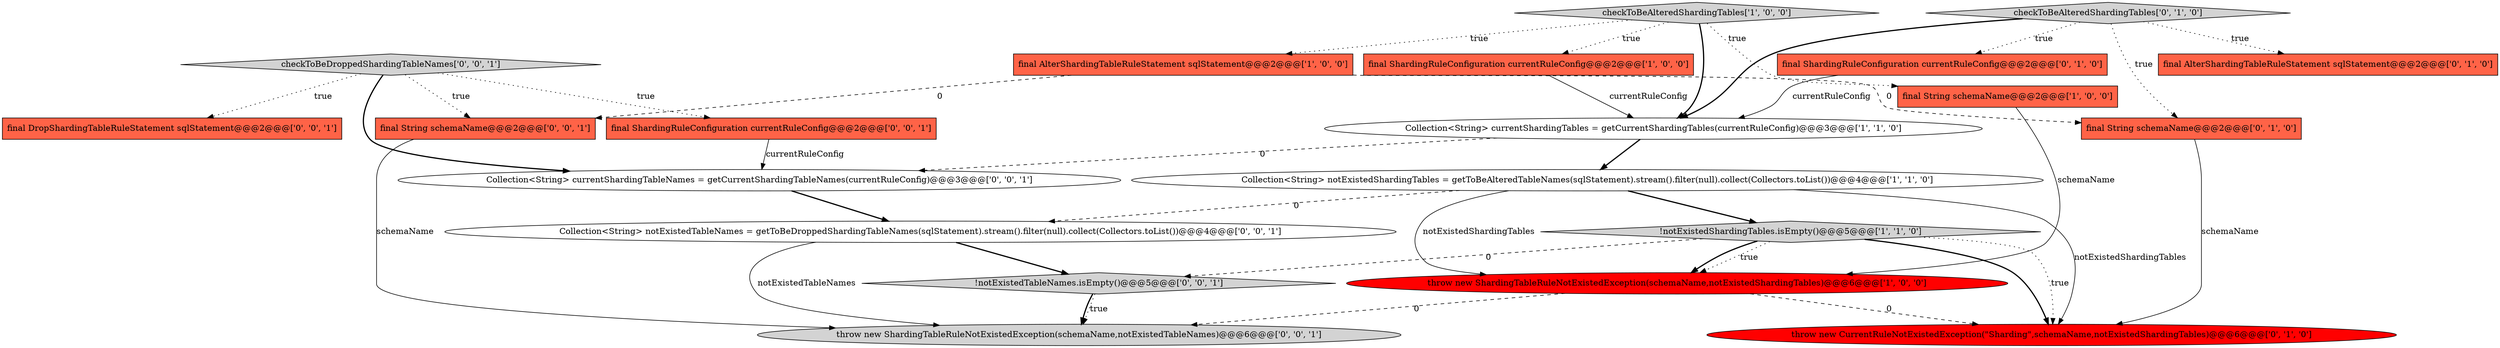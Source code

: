 digraph {
14 [style = filled, label = "checkToBeDroppedShardingTableNames['0', '0', '1']", fillcolor = lightgray, shape = diamond image = "AAA0AAABBB3BBB"];
20 [style = filled, label = "Collection<String> currentShardingTableNames = getCurrentShardingTableNames(currentRuleConfig)@@@3@@@['0', '0', '1']", fillcolor = white, shape = ellipse image = "AAA0AAABBB3BBB"];
11 [style = filled, label = "throw new CurrentRuleNotExistedException(\"Sharding\",schemaName,notExistedShardingTables)@@@6@@@['0', '1', '0']", fillcolor = red, shape = ellipse image = "AAA1AAABBB2BBB"];
16 [style = filled, label = "throw new ShardingTableRuleNotExistedException(schemaName,notExistedTableNames)@@@6@@@['0', '0', '1']", fillcolor = lightgray, shape = ellipse image = "AAA0AAABBB3BBB"];
3 [style = filled, label = "!notExistedShardingTables.isEmpty()@@@5@@@['1', '1', '0']", fillcolor = lightgray, shape = diamond image = "AAA0AAABBB1BBB"];
18 [style = filled, label = "final DropShardingTableRuleStatement sqlStatement@@@2@@@['0', '0', '1']", fillcolor = tomato, shape = box image = "AAA0AAABBB3BBB"];
2 [style = filled, label = "Collection<String> currentShardingTables = getCurrentShardingTables(currentRuleConfig)@@@3@@@['1', '1', '0']", fillcolor = white, shape = ellipse image = "AAA0AAABBB1BBB"];
8 [style = filled, label = "checkToBeAlteredShardingTables['0', '1', '0']", fillcolor = lightgray, shape = diamond image = "AAA0AAABBB2BBB"];
17 [style = filled, label = "!notExistedTableNames.isEmpty()@@@5@@@['0', '0', '1']", fillcolor = lightgray, shape = diamond image = "AAA0AAABBB3BBB"];
7 [style = filled, label = "throw new ShardingTableRuleNotExistedException(schemaName,notExistedShardingTables)@@@6@@@['1', '0', '0']", fillcolor = red, shape = ellipse image = "AAA1AAABBB1BBB"];
4 [style = filled, label = "final String schemaName@@@2@@@['1', '0', '0']", fillcolor = tomato, shape = box image = "AAA0AAABBB1BBB"];
10 [style = filled, label = "final ShardingRuleConfiguration currentRuleConfig@@@2@@@['0', '1', '0']", fillcolor = tomato, shape = box image = "AAA0AAABBB2BBB"];
0 [style = filled, label = "final ShardingRuleConfiguration currentRuleConfig@@@2@@@['1', '0', '0']", fillcolor = tomato, shape = box image = "AAA0AAABBB1BBB"];
6 [style = filled, label = "final AlterShardingTableRuleStatement sqlStatement@@@2@@@['1', '0', '0']", fillcolor = tomato, shape = box image = "AAA1AAABBB1BBB"];
1 [style = filled, label = "Collection<String> notExistedShardingTables = getToBeAlteredTableNames(sqlStatement).stream().filter(null).collect(Collectors.toList())@@@4@@@['1', '1', '0']", fillcolor = white, shape = ellipse image = "AAA0AAABBB1BBB"];
15 [style = filled, label = "final ShardingRuleConfiguration currentRuleConfig@@@2@@@['0', '0', '1']", fillcolor = tomato, shape = box image = "AAA0AAABBB3BBB"];
12 [style = filled, label = "final String schemaName@@@2@@@['0', '1', '0']", fillcolor = tomato, shape = box image = "AAA1AAABBB2BBB"];
9 [style = filled, label = "final AlterShardingTableRuleStatement sqlStatement@@@2@@@['0', '1', '0']", fillcolor = tomato, shape = box image = "AAA0AAABBB2BBB"];
13 [style = filled, label = "Collection<String> notExistedTableNames = getToBeDroppedShardingTableNames(sqlStatement).stream().filter(null).collect(Collectors.toList())@@@4@@@['0', '0', '1']", fillcolor = white, shape = ellipse image = "AAA0AAABBB3BBB"];
5 [style = filled, label = "checkToBeAlteredShardingTables['1', '0', '0']", fillcolor = lightgray, shape = diamond image = "AAA0AAABBB1BBB"];
19 [style = filled, label = "final String schemaName@@@2@@@['0', '0', '1']", fillcolor = tomato, shape = box image = "AAA0AAABBB3BBB"];
3->11 [style = dotted, label="true"];
19->16 [style = solid, label="schemaName"];
4->7 [style = solid, label="schemaName"];
3->7 [style = dotted, label="true"];
20->13 [style = bold, label=""];
14->19 [style = dotted, label="true"];
2->20 [style = dashed, label="0"];
3->17 [style = dashed, label="0"];
0->2 [style = solid, label="currentRuleConfig"];
2->1 [style = bold, label=""];
7->16 [style = dashed, label="0"];
1->3 [style = bold, label=""];
3->11 [style = bold, label=""];
5->6 [style = dotted, label="true"];
7->11 [style = dashed, label="0"];
5->0 [style = dotted, label="true"];
8->10 [style = dotted, label="true"];
5->4 [style = dotted, label="true"];
6->12 [style = dashed, label="0"];
17->16 [style = dotted, label="true"];
1->13 [style = dashed, label="0"];
13->17 [style = bold, label=""];
5->2 [style = bold, label=""];
14->15 [style = dotted, label="true"];
1->7 [style = solid, label="notExistedShardingTables"];
1->11 [style = solid, label="notExistedShardingTables"];
8->12 [style = dotted, label="true"];
8->2 [style = bold, label=""];
3->7 [style = bold, label=""];
13->16 [style = solid, label="notExistedTableNames"];
12->11 [style = solid, label="schemaName"];
6->19 [style = dashed, label="0"];
10->2 [style = solid, label="currentRuleConfig"];
8->9 [style = dotted, label="true"];
14->18 [style = dotted, label="true"];
15->20 [style = solid, label="currentRuleConfig"];
17->16 [style = bold, label=""];
14->20 [style = bold, label=""];
}
